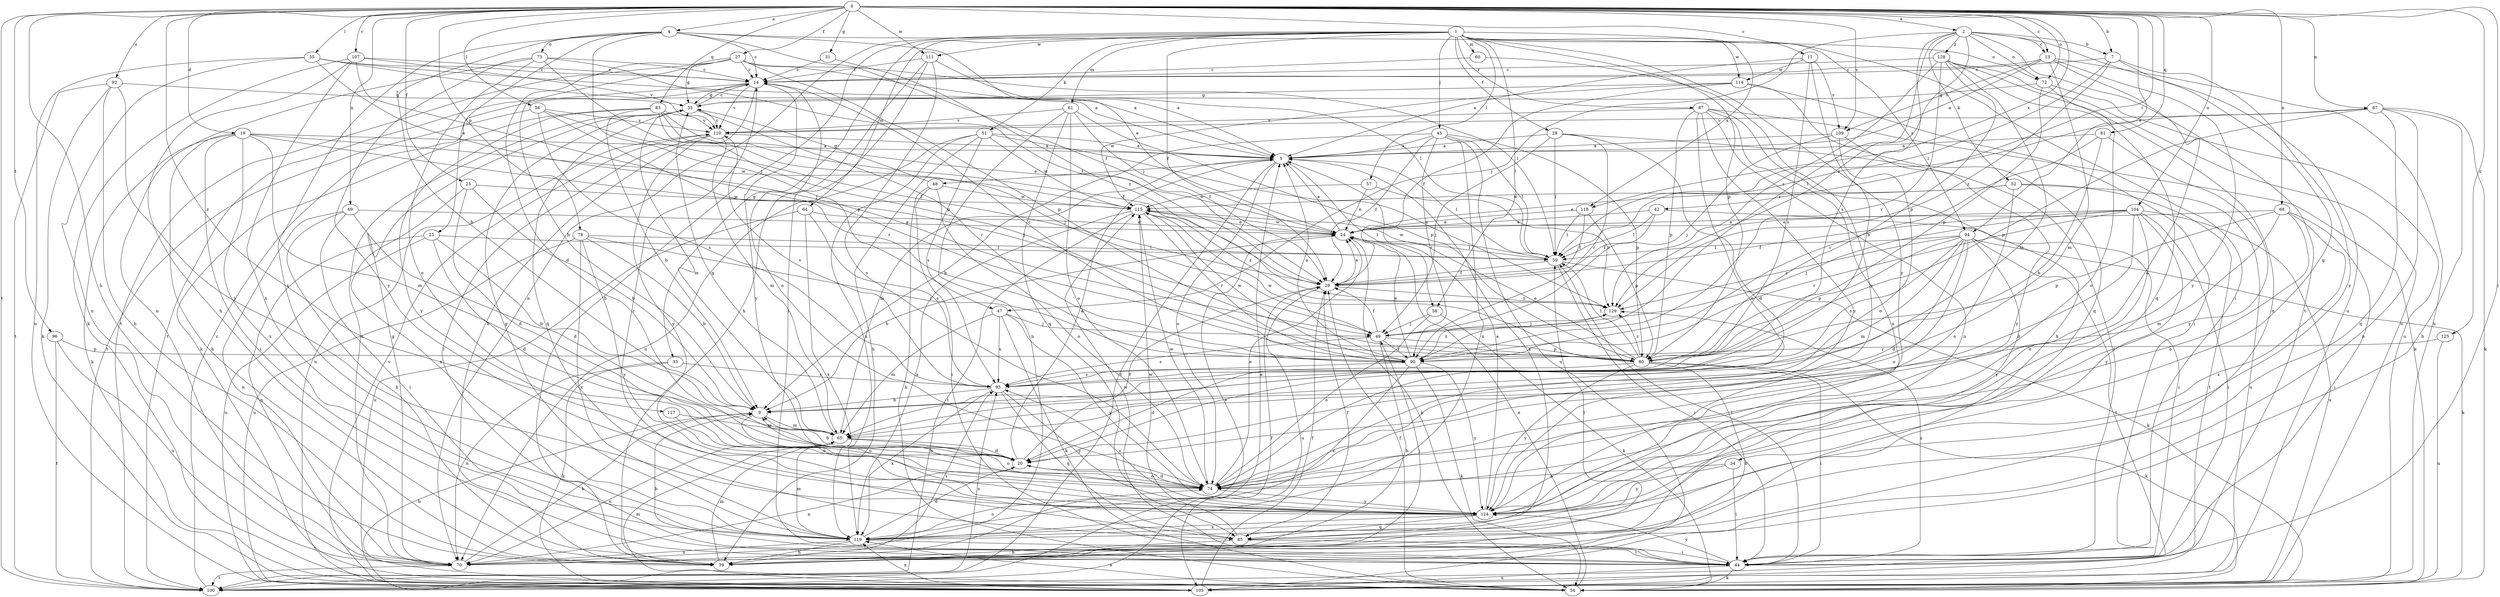 strict digraph  {
0;
1;
2;
4;
5;
7;
9;
11;
13;
14;
19;
20;
23;
24;
25;
27;
28;
29;
31;
33;
34;
35;
39;
42;
44;
45;
47;
48;
49;
51;
52;
54;
55;
56;
57;
58;
59;
60;
61;
64;
65;
67;
68;
69;
70;
72;
73;
74;
78;
80;
81;
83;
85;
87;
90;
92;
94;
95;
96;
100;
104;
105;
107;
109;
110;
111;
114;
115;
118;
119;
124;
125;
127;
128;
129;
0 -> 2  [label=a];
0 -> 4  [label=a];
0 -> 7  [label=b];
0 -> 11  [label=c];
0 -> 13  [label=c];
0 -> 19  [label=d];
0 -> 25  [label=f];
0 -> 27  [label=f];
0 -> 31  [label=g];
0 -> 39  [label=h];
0 -> 42  [label=i];
0 -> 44  [label=i];
0 -> 55  [label=l];
0 -> 56  [label=l];
0 -> 67  [label=n];
0 -> 68  [label=n];
0 -> 69  [label=n];
0 -> 72  [label=o];
0 -> 78  [label=p];
0 -> 81  [label=q];
0 -> 83  [label=q];
0 -> 92  [label=s];
0 -> 94  [label=s];
0 -> 96  [label=t];
0 -> 100  [label=t];
0 -> 104  [label=u];
0 -> 107  [label=v];
0 -> 109  [label=v];
0 -> 111  [label=w];
0 -> 118  [label=x];
0 -> 125  [label=z];
0 -> 127  [label=z];
1 -> 28  [label=f];
1 -> 29  [label=f];
1 -> 33  [label=g];
1 -> 39  [label=h];
1 -> 44  [label=i];
1 -> 45  [label=j];
1 -> 51  [label=k];
1 -> 57  [label=l];
1 -> 58  [label=l];
1 -> 60  [label=m];
1 -> 61  [label=m];
1 -> 64  [label=m];
1 -> 70  [label=n];
1 -> 80  [label=p];
1 -> 87  [label=r];
1 -> 94  [label=s];
1 -> 111  [label=w];
1 -> 114  [label=w];
1 -> 118  [label=x];
1 -> 124  [label=y];
2 -> 7  [label=b];
2 -> 13  [label=c];
2 -> 47  [label=j];
2 -> 52  [label=k];
2 -> 72  [label=o];
2 -> 90  [label=r];
2 -> 95  [label=s];
2 -> 100  [label=t];
2 -> 105  [label=u];
2 -> 128  [label=z];
2 -> 129  [label=z];
4 -> 9  [label=b];
4 -> 14  [label=c];
4 -> 23  [label=e];
4 -> 24  [label=e];
4 -> 29  [label=f];
4 -> 47  [label=j];
4 -> 72  [label=o];
4 -> 73  [label=o];
4 -> 119  [label=x];
5 -> 48  [label=j];
5 -> 58  [label=l];
5 -> 59  [label=l];
5 -> 65  [label=m];
5 -> 74  [label=o];
5 -> 100  [label=t];
7 -> 14  [label=c];
7 -> 34  [label=g];
7 -> 59  [label=l];
7 -> 124  [label=y];
7 -> 129  [label=z];
9 -> 65  [label=m];
9 -> 74  [label=o];
11 -> 5  [label=a];
11 -> 9  [label=b];
11 -> 95  [label=s];
11 -> 109  [label=v];
11 -> 114  [label=w];
13 -> 5  [label=a];
13 -> 14  [label=c];
13 -> 65  [label=m];
13 -> 74  [label=o];
13 -> 105  [label=u];
13 -> 109  [label=v];
13 -> 124  [label=y];
14 -> 35  [label=g];
14 -> 39  [label=h];
14 -> 74  [label=o];
14 -> 100  [label=t];
14 -> 110  [label=v];
14 -> 124  [label=y];
19 -> 5  [label=a];
19 -> 39  [label=h];
19 -> 44  [label=i];
19 -> 49  [label=j];
19 -> 54  [label=k];
19 -> 65  [label=m];
19 -> 115  [label=w];
19 -> 119  [label=x];
20 -> 5  [label=a];
20 -> 9  [label=b];
20 -> 29  [label=f];
20 -> 70  [label=n];
20 -> 74  [label=o];
23 -> 9  [label=b];
23 -> 20  [label=d];
23 -> 59  [label=l];
23 -> 70  [label=n];
23 -> 105  [label=u];
24 -> 5  [label=a];
24 -> 9  [label=b];
24 -> 54  [label=k];
24 -> 59  [label=l];
24 -> 115  [label=w];
25 -> 9  [label=b];
25 -> 20  [label=d];
25 -> 115  [label=w];
25 -> 119  [label=x];
27 -> 5  [label=a];
27 -> 9  [label=b];
27 -> 14  [label=c];
27 -> 20  [label=d];
27 -> 35  [label=g];
27 -> 59  [label=l];
27 -> 80  [label=p];
27 -> 100  [label=t];
28 -> 5  [label=a];
28 -> 20  [label=d];
28 -> 44  [label=i];
28 -> 49  [label=j];
28 -> 59  [label=l];
28 -> 90  [label=r];
29 -> 24  [label=e];
29 -> 105  [label=u];
29 -> 129  [label=z];
31 -> 14  [label=c];
31 -> 129  [label=z];
33 -> 54  [label=k];
33 -> 70  [label=n];
33 -> 95  [label=s];
34 -> 44  [label=i];
34 -> 74  [label=o];
34 -> 124  [label=y];
35 -> 14  [label=c];
35 -> 65  [label=m];
35 -> 70  [label=n];
35 -> 85  [label=q];
35 -> 90  [label=r];
35 -> 110  [label=v];
39 -> 49  [label=j];
39 -> 59  [label=l];
39 -> 65  [label=m];
39 -> 95  [label=s];
42 -> 24  [label=e];
42 -> 29  [label=f];
42 -> 44  [label=i];
42 -> 59  [label=l];
44 -> 9  [label=b];
44 -> 54  [label=k];
44 -> 59  [label=l];
44 -> 105  [label=u];
44 -> 115  [label=w];
44 -> 124  [label=y];
44 -> 129  [label=z];
45 -> 5  [label=a];
45 -> 9  [label=b];
45 -> 29  [label=f];
45 -> 59  [label=l];
45 -> 80  [label=p];
45 -> 90  [label=r];
45 -> 105  [label=u];
45 -> 119  [label=x];
47 -> 49  [label=j];
47 -> 54  [label=k];
47 -> 65  [label=m];
47 -> 95  [label=s];
47 -> 124  [label=y];
48 -> 35  [label=g];
48 -> 44  [label=i];
48 -> 54  [label=k];
48 -> 74  [label=o];
48 -> 115  [label=w];
49 -> 29  [label=f];
49 -> 39  [label=h];
49 -> 80  [label=p];
49 -> 90  [label=r];
49 -> 95  [label=s];
51 -> 5  [label=a];
51 -> 39  [label=h];
51 -> 70  [label=n];
51 -> 95  [label=s];
51 -> 115  [label=w];
51 -> 119  [label=x];
51 -> 129  [label=z];
52 -> 24  [label=e];
52 -> 74  [label=o];
52 -> 100  [label=t];
52 -> 105  [label=u];
52 -> 115  [label=w];
54 -> 24  [label=e];
54 -> 29  [label=f];
54 -> 119  [label=x];
55 -> 5  [label=a];
55 -> 14  [label=c];
55 -> 49  [label=j];
55 -> 59  [label=l];
55 -> 70  [label=n];
55 -> 105  [label=u];
56 -> 29  [label=f];
56 -> 90  [label=r];
56 -> 95  [label=s];
56 -> 100  [label=t];
56 -> 110  [label=v];
57 -> 24  [label=e];
57 -> 115  [label=w];
57 -> 129  [label=z];
58 -> 49  [label=j];
58 -> 54  [label=k];
58 -> 74  [label=o];
59 -> 29  [label=f];
59 -> 44  [label=i];
59 -> 54  [label=k];
59 -> 115  [label=w];
60 -> 14  [label=c];
60 -> 124  [label=y];
61 -> 29  [label=f];
61 -> 70  [label=n];
61 -> 74  [label=o];
61 -> 80  [label=p];
61 -> 85  [label=q];
61 -> 110  [label=v];
64 -> 24  [label=e];
64 -> 95  [label=s];
64 -> 105  [label=u];
64 -> 119  [label=x];
65 -> 20  [label=d];
65 -> 35  [label=g];
65 -> 70  [label=n];
65 -> 74  [label=o];
67 -> 39  [label=h];
67 -> 54  [label=k];
67 -> 59  [label=l];
67 -> 70  [label=n];
67 -> 80  [label=p];
67 -> 85  [label=q];
67 -> 110  [label=v];
68 -> 24  [label=e];
68 -> 44  [label=i];
68 -> 65  [label=m];
68 -> 74  [label=o];
68 -> 80  [label=p];
68 -> 119  [label=x];
69 -> 20  [label=d];
69 -> 24  [label=e];
69 -> 39  [label=h];
69 -> 44  [label=i];
69 -> 70  [label=n];
70 -> 9  [label=b];
70 -> 24  [label=e];
70 -> 35  [label=g];
70 -> 100  [label=t];
72 -> 35  [label=g];
72 -> 74  [label=o];
72 -> 80  [label=p];
72 -> 105  [label=u];
73 -> 14  [label=c];
73 -> 29  [label=f];
73 -> 70  [label=n];
73 -> 74  [label=o];
73 -> 80  [label=p];
73 -> 124  [label=y];
74 -> 9  [label=b];
74 -> 20  [label=d];
74 -> 24  [label=e];
74 -> 115  [label=w];
74 -> 124  [label=y];
78 -> 9  [label=b];
78 -> 59  [label=l];
78 -> 90  [label=r];
78 -> 105  [label=u];
78 -> 119  [label=x];
78 -> 124  [label=y];
80 -> 20  [label=d];
80 -> 24  [label=e];
80 -> 39  [label=h];
80 -> 44  [label=i];
80 -> 54  [label=k];
80 -> 59  [label=l];
80 -> 115  [label=w];
80 -> 124  [label=y];
80 -> 129  [label=z];
81 -> 5  [label=a];
81 -> 9  [label=b];
81 -> 90  [label=r];
81 -> 124  [label=y];
83 -> 9  [label=b];
83 -> 24  [label=e];
83 -> 29  [label=f];
83 -> 49  [label=j];
83 -> 54  [label=k];
83 -> 110  [label=v];
83 -> 124  [label=y];
85 -> 5  [label=a];
85 -> 14  [label=c];
85 -> 29  [label=f];
85 -> 39  [label=h];
85 -> 44  [label=i];
85 -> 115  [label=w];
87 -> 39  [label=h];
87 -> 54  [label=k];
87 -> 70  [label=n];
87 -> 74  [label=o];
87 -> 80  [label=p];
87 -> 110  [label=v];
87 -> 119  [label=x];
87 -> 124  [label=y];
90 -> 5  [label=a];
90 -> 14  [label=c];
90 -> 24  [label=e];
90 -> 54  [label=k];
90 -> 95  [label=s];
90 -> 115  [label=w];
90 -> 119  [label=x];
90 -> 124  [label=y];
90 -> 129  [label=z];
92 -> 35  [label=g];
92 -> 39  [label=h];
92 -> 54  [label=k];
92 -> 100  [label=t];
92 -> 124  [label=y];
94 -> 20  [label=d];
94 -> 54  [label=k];
94 -> 59  [label=l];
94 -> 65  [label=m];
94 -> 74  [label=o];
94 -> 80  [label=p];
94 -> 95  [label=s];
94 -> 100  [label=t];
94 -> 124  [label=y];
94 -> 129  [label=z];
95 -> 9  [label=b];
95 -> 85  [label=q];
95 -> 110  [label=v];
95 -> 119  [label=x];
95 -> 124  [label=y];
96 -> 70  [label=n];
96 -> 80  [label=p];
96 -> 100  [label=t];
100 -> 5  [label=a];
100 -> 14  [label=c];
100 -> 29  [label=f];
100 -> 95  [label=s];
104 -> 20  [label=d];
104 -> 24  [label=e];
104 -> 29  [label=f];
104 -> 44  [label=i];
104 -> 49  [label=j];
104 -> 74  [label=o];
104 -> 90  [label=r];
104 -> 105  [label=u];
104 -> 124  [label=y];
105 -> 9  [label=b];
105 -> 29  [label=f];
105 -> 65  [label=m];
105 -> 110  [label=v];
105 -> 119  [label=x];
107 -> 14  [label=c];
107 -> 39  [label=h];
107 -> 54  [label=k];
107 -> 80  [label=p];
107 -> 110  [label=v];
107 -> 119  [label=x];
109 -> 5  [label=a];
109 -> 49  [label=j];
109 -> 74  [label=o];
109 -> 124  [label=y];
110 -> 5  [label=a];
110 -> 44  [label=i];
110 -> 65  [label=m];
110 -> 105  [label=u];
110 -> 124  [label=y];
111 -> 5  [label=a];
111 -> 14  [label=c];
111 -> 39  [label=h];
111 -> 44  [label=i];
111 -> 74  [label=o];
114 -> 29  [label=f];
114 -> 35  [label=g];
114 -> 44  [label=i];
114 -> 85  [label=q];
114 -> 115  [label=w];
115 -> 24  [label=e];
115 -> 90  [label=r];
115 -> 100  [label=t];
115 -> 119  [label=x];
115 -> 129  [label=z];
118 -> 24  [label=e];
118 -> 29  [label=f];
118 -> 59  [label=l];
118 -> 80  [label=p];
119 -> 20  [label=d];
119 -> 35  [label=g];
119 -> 39  [label=h];
119 -> 44  [label=i];
119 -> 65  [label=m];
119 -> 70  [label=n];
119 -> 74  [label=o];
124 -> 5  [label=a];
124 -> 85  [label=q];
124 -> 95  [label=s];
124 -> 119  [label=x];
125 -> 90  [label=r];
125 -> 105  [label=u];
127 -> 65  [label=m];
127 -> 74  [label=o];
128 -> 14  [label=c];
128 -> 65  [label=m];
128 -> 70  [label=n];
128 -> 80  [label=p];
128 -> 85  [label=q];
128 -> 90  [label=r];
128 -> 105  [label=u];
128 -> 129  [label=z];
129 -> 49  [label=j];
}
